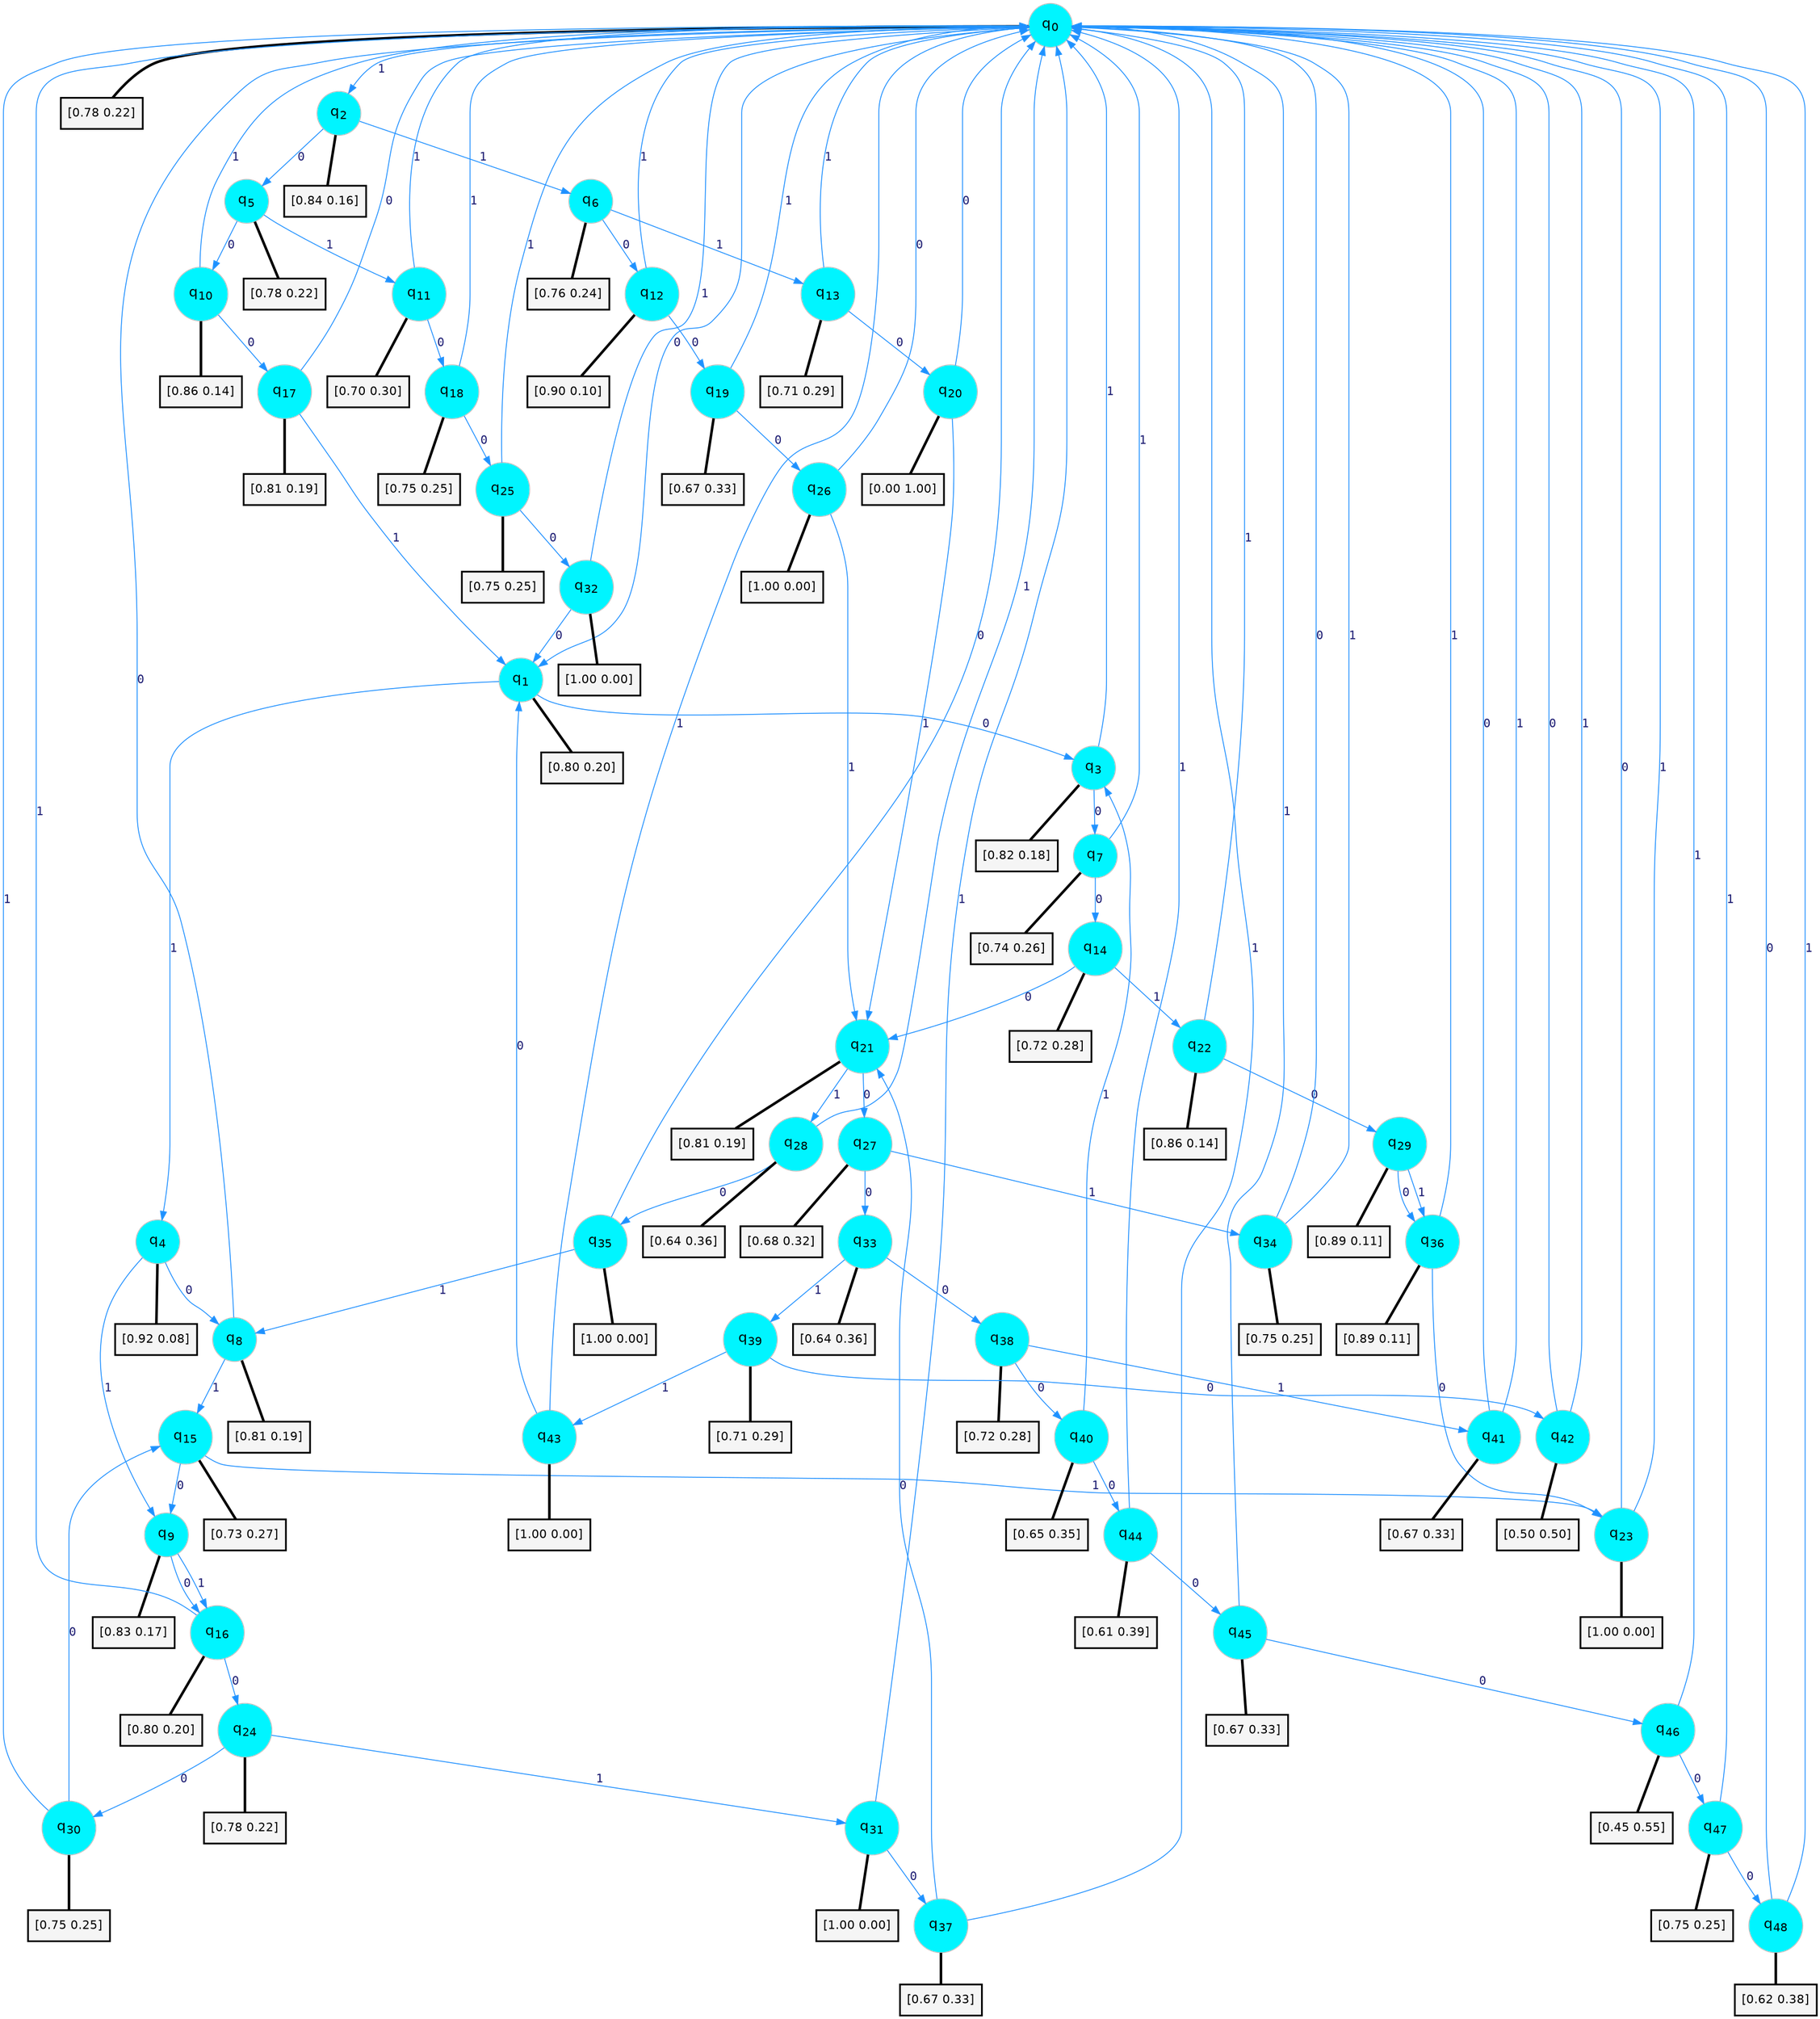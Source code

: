 digraph G {
graph [
bgcolor=transparent, dpi=300, rankdir=TD, size="40,25"];
node [
color=gray, fillcolor=turquoise1, fontcolor=black, fontname=Helvetica, fontsize=16, fontweight=bold, shape=circle, style=filled];
edge [
arrowsize=1, color=dodgerblue1, fontcolor=midnightblue, fontname=courier, fontweight=bold, penwidth=1, style=solid, weight=20];
0[label=<q<SUB>0</SUB>>];
1[label=<q<SUB>1</SUB>>];
2[label=<q<SUB>2</SUB>>];
3[label=<q<SUB>3</SUB>>];
4[label=<q<SUB>4</SUB>>];
5[label=<q<SUB>5</SUB>>];
6[label=<q<SUB>6</SUB>>];
7[label=<q<SUB>7</SUB>>];
8[label=<q<SUB>8</SUB>>];
9[label=<q<SUB>9</SUB>>];
10[label=<q<SUB>10</SUB>>];
11[label=<q<SUB>11</SUB>>];
12[label=<q<SUB>12</SUB>>];
13[label=<q<SUB>13</SUB>>];
14[label=<q<SUB>14</SUB>>];
15[label=<q<SUB>15</SUB>>];
16[label=<q<SUB>16</SUB>>];
17[label=<q<SUB>17</SUB>>];
18[label=<q<SUB>18</SUB>>];
19[label=<q<SUB>19</SUB>>];
20[label=<q<SUB>20</SUB>>];
21[label=<q<SUB>21</SUB>>];
22[label=<q<SUB>22</SUB>>];
23[label=<q<SUB>23</SUB>>];
24[label=<q<SUB>24</SUB>>];
25[label=<q<SUB>25</SUB>>];
26[label=<q<SUB>26</SUB>>];
27[label=<q<SUB>27</SUB>>];
28[label=<q<SUB>28</SUB>>];
29[label=<q<SUB>29</SUB>>];
30[label=<q<SUB>30</SUB>>];
31[label=<q<SUB>31</SUB>>];
32[label=<q<SUB>32</SUB>>];
33[label=<q<SUB>33</SUB>>];
34[label=<q<SUB>34</SUB>>];
35[label=<q<SUB>35</SUB>>];
36[label=<q<SUB>36</SUB>>];
37[label=<q<SUB>37</SUB>>];
38[label=<q<SUB>38</SUB>>];
39[label=<q<SUB>39</SUB>>];
40[label=<q<SUB>40</SUB>>];
41[label=<q<SUB>41</SUB>>];
42[label=<q<SUB>42</SUB>>];
43[label=<q<SUB>43</SUB>>];
44[label=<q<SUB>44</SUB>>];
45[label=<q<SUB>45</SUB>>];
46[label=<q<SUB>46</SUB>>];
47[label=<q<SUB>47</SUB>>];
48[label=<q<SUB>48</SUB>>];
49[label="[0.78 0.22]", shape=box,fontcolor=black, fontname=Helvetica, fontsize=14, penwidth=2, fillcolor=whitesmoke,color=black];
50[label="[0.80 0.20]", shape=box,fontcolor=black, fontname=Helvetica, fontsize=14, penwidth=2, fillcolor=whitesmoke,color=black];
51[label="[0.84 0.16]", shape=box,fontcolor=black, fontname=Helvetica, fontsize=14, penwidth=2, fillcolor=whitesmoke,color=black];
52[label="[0.82 0.18]", shape=box,fontcolor=black, fontname=Helvetica, fontsize=14, penwidth=2, fillcolor=whitesmoke,color=black];
53[label="[0.92 0.08]", shape=box,fontcolor=black, fontname=Helvetica, fontsize=14, penwidth=2, fillcolor=whitesmoke,color=black];
54[label="[0.78 0.22]", shape=box,fontcolor=black, fontname=Helvetica, fontsize=14, penwidth=2, fillcolor=whitesmoke,color=black];
55[label="[0.76 0.24]", shape=box,fontcolor=black, fontname=Helvetica, fontsize=14, penwidth=2, fillcolor=whitesmoke,color=black];
56[label="[0.74 0.26]", shape=box,fontcolor=black, fontname=Helvetica, fontsize=14, penwidth=2, fillcolor=whitesmoke,color=black];
57[label="[0.81 0.19]", shape=box,fontcolor=black, fontname=Helvetica, fontsize=14, penwidth=2, fillcolor=whitesmoke,color=black];
58[label="[0.83 0.17]", shape=box,fontcolor=black, fontname=Helvetica, fontsize=14, penwidth=2, fillcolor=whitesmoke,color=black];
59[label="[0.86 0.14]", shape=box,fontcolor=black, fontname=Helvetica, fontsize=14, penwidth=2, fillcolor=whitesmoke,color=black];
60[label="[0.70 0.30]", shape=box,fontcolor=black, fontname=Helvetica, fontsize=14, penwidth=2, fillcolor=whitesmoke,color=black];
61[label="[0.90 0.10]", shape=box,fontcolor=black, fontname=Helvetica, fontsize=14, penwidth=2, fillcolor=whitesmoke,color=black];
62[label="[0.71 0.29]", shape=box,fontcolor=black, fontname=Helvetica, fontsize=14, penwidth=2, fillcolor=whitesmoke,color=black];
63[label="[0.72 0.28]", shape=box,fontcolor=black, fontname=Helvetica, fontsize=14, penwidth=2, fillcolor=whitesmoke,color=black];
64[label="[0.73 0.27]", shape=box,fontcolor=black, fontname=Helvetica, fontsize=14, penwidth=2, fillcolor=whitesmoke,color=black];
65[label="[0.80 0.20]", shape=box,fontcolor=black, fontname=Helvetica, fontsize=14, penwidth=2, fillcolor=whitesmoke,color=black];
66[label="[0.81 0.19]", shape=box,fontcolor=black, fontname=Helvetica, fontsize=14, penwidth=2, fillcolor=whitesmoke,color=black];
67[label="[0.75 0.25]", shape=box,fontcolor=black, fontname=Helvetica, fontsize=14, penwidth=2, fillcolor=whitesmoke,color=black];
68[label="[0.67 0.33]", shape=box,fontcolor=black, fontname=Helvetica, fontsize=14, penwidth=2, fillcolor=whitesmoke,color=black];
69[label="[0.00 1.00]", shape=box,fontcolor=black, fontname=Helvetica, fontsize=14, penwidth=2, fillcolor=whitesmoke,color=black];
70[label="[0.81 0.19]", shape=box,fontcolor=black, fontname=Helvetica, fontsize=14, penwidth=2, fillcolor=whitesmoke,color=black];
71[label="[0.86 0.14]", shape=box,fontcolor=black, fontname=Helvetica, fontsize=14, penwidth=2, fillcolor=whitesmoke,color=black];
72[label="[1.00 0.00]", shape=box,fontcolor=black, fontname=Helvetica, fontsize=14, penwidth=2, fillcolor=whitesmoke,color=black];
73[label="[0.78 0.22]", shape=box,fontcolor=black, fontname=Helvetica, fontsize=14, penwidth=2, fillcolor=whitesmoke,color=black];
74[label="[0.75 0.25]", shape=box,fontcolor=black, fontname=Helvetica, fontsize=14, penwidth=2, fillcolor=whitesmoke,color=black];
75[label="[1.00 0.00]", shape=box,fontcolor=black, fontname=Helvetica, fontsize=14, penwidth=2, fillcolor=whitesmoke,color=black];
76[label="[0.68 0.32]", shape=box,fontcolor=black, fontname=Helvetica, fontsize=14, penwidth=2, fillcolor=whitesmoke,color=black];
77[label="[0.64 0.36]", shape=box,fontcolor=black, fontname=Helvetica, fontsize=14, penwidth=2, fillcolor=whitesmoke,color=black];
78[label="[0.89 0.11]", shape=box,fontcolor=black, fontname=Helvetica, fontsize=14, penwidth=2, fillcolor=whitesmoke,color=black];
79[label="[0.75 0.25]", shape=box,fontcolor=black, fontname=Helvetica, fontsize=14, penwidth=2, fillcolor=whitesmoke,color=black];
80[label="[1.00 0.00]", shape=box,fontcolor=black, fontname=Helvetica, fontsize=14, penwidth=2, fillcolor=whitesmoke,color=black];
81[label="[1.00 0.00]", shape=box,fontcolor=black, fontname=Helvetica, fontsize=14, penwidth=2, fillcolor=whitesmoke,color=black];
82[label="[0.64 0.36]", shape=box,fontcolor=black, fontname=Helvetica, fontsize=14, penwidth=2, fillcolor=whitesmoke,color=black];
83[label="[0.75 0.25]", shape=box,fontcolor=black, fontname=Helvetica, fontsize=14, penwidth=2, fillcolor=whitesmoke,color=black];
84[label="[1.00 0.00]", shape=box,fontcolor=black, fontname=Helvetica, fontsize=14, penwidth=2, fillcolor=whitesmoke,color=black];
85[label="[0.89 0.11]", shape=box,fontcolor=black, fontname=Helvetica, fontsize=14, penwidth=2, fillcolor=whitesmoke,color=black];
86[label="[0.67 0.33]", shape=box,fontcolor=black, fontname=Helvetica, fontsize=14, penwidth=2, fillcolor=whitesmoke,color=black];
87[label="[0.72 0.28]", shape=box,fontcolor=black, fontname=Helvetica, fontsize=14, penwidth=2, fillcolor=whitesmoke,color=black];
88[label="[0.71 0.29]", shape=box,fontcolor=black, fontname=Helvetica, fontsize=14, penwidth=2, fillcolor=whitesmoke,color=black];
89[label="[0.65 0.35]", shape=box,fontcolor=black, fontname=Helvetica, fontsize=14, penwidth=2, fillcolor=whitesmoke,color=black];
90[label="[0.67 0.33]", shape=box,fontcolor=black, fontname=Helvetica, fontsize=14, penwidth=2, fillcolor=whitesmoke,color=black];
91[label="[0.50 0.50]", shape=box,fontcolor=black, fontname=Helvetica, fontsize=14, penwidth=2, fillcolor=whitesmoke,color=black];
92[label="[1.00 0.00]", shape=box,fontcolor=black, fontname=Helvetica, fontsize=14, penwidth=2, fillcolor=whitesmoke,color=black];
93[label="[0.61 0.39]", shape=box,fontcolor=black, fontname=Helvetica, fontsize=14, penwidth=2, fillcolor=whitesmoke,color=black];
94[label="[0.67 0.33]", shape=box,fontcolor=black, fontname=Helvetica, fontsize=14, penwidth=2, fillcolor=whitesmoke,color=black];
95[label="[0.45 0.55]", shape=box,fontcolor=black, fontname=Helvetica, fontsize=14, penwidth=2, fillcolor=whitesmoke,color=black];
96[label="[0.75 0.25]", shape=box,fontcolor=black, fontname=Helvetica, fontsize=14, penwidth=2, fillcolor=whitesmoke,color=black];
97[label="[0.62 0.38]", shape=box,fontcolor=black, fontname=Helvetica, fontsize=14, penwidth=2, fillcolor=whitesmoke,color=black];
0->1 [label=0];
0->2 [label=1];
0->49 [arrowhead=none, penwidth=3,color=black];
1->3 [label=0];
1->4 [label=1];
1->50 [arrowhead=none, penwidth=3,color=black];
2->5 [label=0];
2->6 [label=1];
2->51 [arrowhead=none, penwidth=3,color=black];
3->7 [label=0];
3->0 [label=1];
3->52 [arrowhead=none, penwidth=3,color=black];
4->8 [label=0];
4->9 [label=1];
4->53 [arrowhead=none, penwidth=3,color=black];
5->10 [label=0];
5->11 [label=1];
5->54 [arrowhead=none, penwidth=3,color=black];
6->12 [label=0];
6->13 [label=1];
6->55 [arrowhead=none, penwidth=3,color=black];
7->14 [label=0];
7->0 [label=1];
7->56 [arrowhead=none, penwidth=3,color=black];
8->0 [label=0];
8->15 [label=1];
8->57 [arrowhead=none, penwidth=3,color=black];
9->16 [label=0];
9->16 [label=1];
9->58 [arrowhead=none, penwidth=3,color=black];
10->17 [label=0];
10->0 [label=1];
10->59 [arrowhead=none, penwidth=3,color=black];
11->18 [label=0];
11->0 [label=1];
11->60 [arrowhead=none, penwidth=3,color=black];
12->19 [label=0];
12->0 [label=1];
12->61 [arrowhead=none, penwidth=3,color=black];
13->20 [label=0];
13->0 [label=1];
13->62 [arrowhead=none, penwidth=3,color=black];
14->21 [label=0];
14->22 [label=1];
14->63 [arrowhead=none, penwidth=3,color=black];
15->9 [label=0];
15->23 [label=1];
15->64 [arrowhead=none, penwidth=3,color=black];
16->24 [label=0];
16->0 [label=1];
16->65 [arrowhead=none, penwidth=3,color=black];
17->0 [label=0];
17->1 [label=1];
17->66 [arrowhead=none, penwidth=3,color=black];
18->25 [label=0];
18->0 [label=1];
18->67 [arrowhead=none, penwidth=3,color=black];
19->26 [label=0];
19->0 [label=1];
19->68 [arrowhead=none, penwidth=3,color=black];
20->0 [label=0];
20->21 [label=1];
20->69 [arrowhead=none, penwidth=3,color=black];
21->27 [label=0];
21->28 [label=1];
21->70 [arrowhead=none, penwidth=3,color=black];
22->29 [label=0];
22->0 [label=1];
22->71 [arrowhead=none, penwidth=3,color=black];
23->0 [label=0];
23->0 [label=1];
23->72 [arrowhead=none, penwidth=3,color=black];
24->30 [label=0];
24->31 [label=1];
24->73 [arrowhead=none, penwidth=3,color=black];
25->32 [label=0];
25->0 [label=1];
25->74 [arrowhead=none, penwidth=3,color=black];
26->0 [label=0];
26->21 [label=1];
26->75 [arrowhead=none, penwidth=3,color=black];
27->33 [label=0];
27->34 [label=1];
27->76 [arrowhead=none, penwidth=3,color=black];
28->35 [label=0];
28->0 [label=1];
28->77 [arrowhead=none, penwidth=3,color=black];
29->36 [label=0];
29->36 [label=1];
29->78 [arrowhead=none, penwidth=3,color=black];
30->15 [label=0];
30->0 [label=1];
30->79 [arrowhead=none, penwidth=3,color=black];
31->37 [label=0];
31->0 [label=1];
31->80 [arrowhead=none, penwidth=3,color=black];
32->1 [label=0];
32->0 [label=1];
32->81 [arrowhead=none, penwidth=3,color=black];
33->38 [label=0];
33->39 [label=1];
33->82 [arrowhead=none, penwidth=3,color=black];
34->0 [label=0];
34->0 [label=1];
34->83 [arrowhead=none, penwidth=3,color=black];
35->0 [label=0];
35->8 [label=1];
35->84 [arrowhead=none, penwidth=3,color=black];
36->23 [label=0];
36->0 [label=1];
36->85 [arrowhead=none, penwidth=3,color=black];
37->21 [label=0];
37->0 [label=1];
37->86 [arrowhead=none, penwidth=3,color=black];
38->40 [label=0];
38->41 [label=1];
38->87 [arrowhead=none, penwidth=3,color=black];
39->42 [label=0];
39->43 [label=1];
39->88 [arrowhead=none, penwidth=3,color=black];
40->44 [label=0];
40->3 [label=1];
40->89 [arrowhead=none, penwidth=3,color=black];
41->0 [label=0];
41->0 [label=1];
41->90 [arrowhead=none, penwidth=3,color=black];
42->0 [label=0];
42->0 [label=1];
42->91 [arrowhead=none, penwidth=3,color=black];
43->1 [label=0];
43->0 [label=1];
43->92 [arrowhead=none, penwidth=3,color=black];
44->45 [label=0];
44->0 [label=1];
44->93 [arrowhead=none, penwidth=3,color=black];
45->46 [label=0];
45->0 [label=1];
45->94 [arrowhead=none, penwidth=3,color=black];
46->47 [label=0];
46->0 [label=1];
46->95 [arrowhead=none, penwidth=3,color=black];
47->48 [label=0];
47->0 [label=1];
47->96 [arrowhead=none, penwidth=3,color=black];
48->0 [label=0];
48->0 [label=1];
48->97 [arrowhead=none, penwidth=3,color=black];
}
